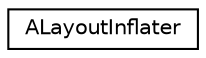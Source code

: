 digraph "Graphical Class Hierarchy"
{
 // LATEX_PDF_SIZE
  edge [fontname="Helvetica",fontsize="10",labelfontname="Helvetica",labelfontsize="10"];
  node [fontname="Helvetica",fontsize="10",shape=record];
  rankdir="LR";
  Node0 [label="ALayoutInflater",height=0.2,width=0.4,color="black", fillcolor="white", style="filled",URL="$classALayoutInflater.html",tooltip=" "];
}
